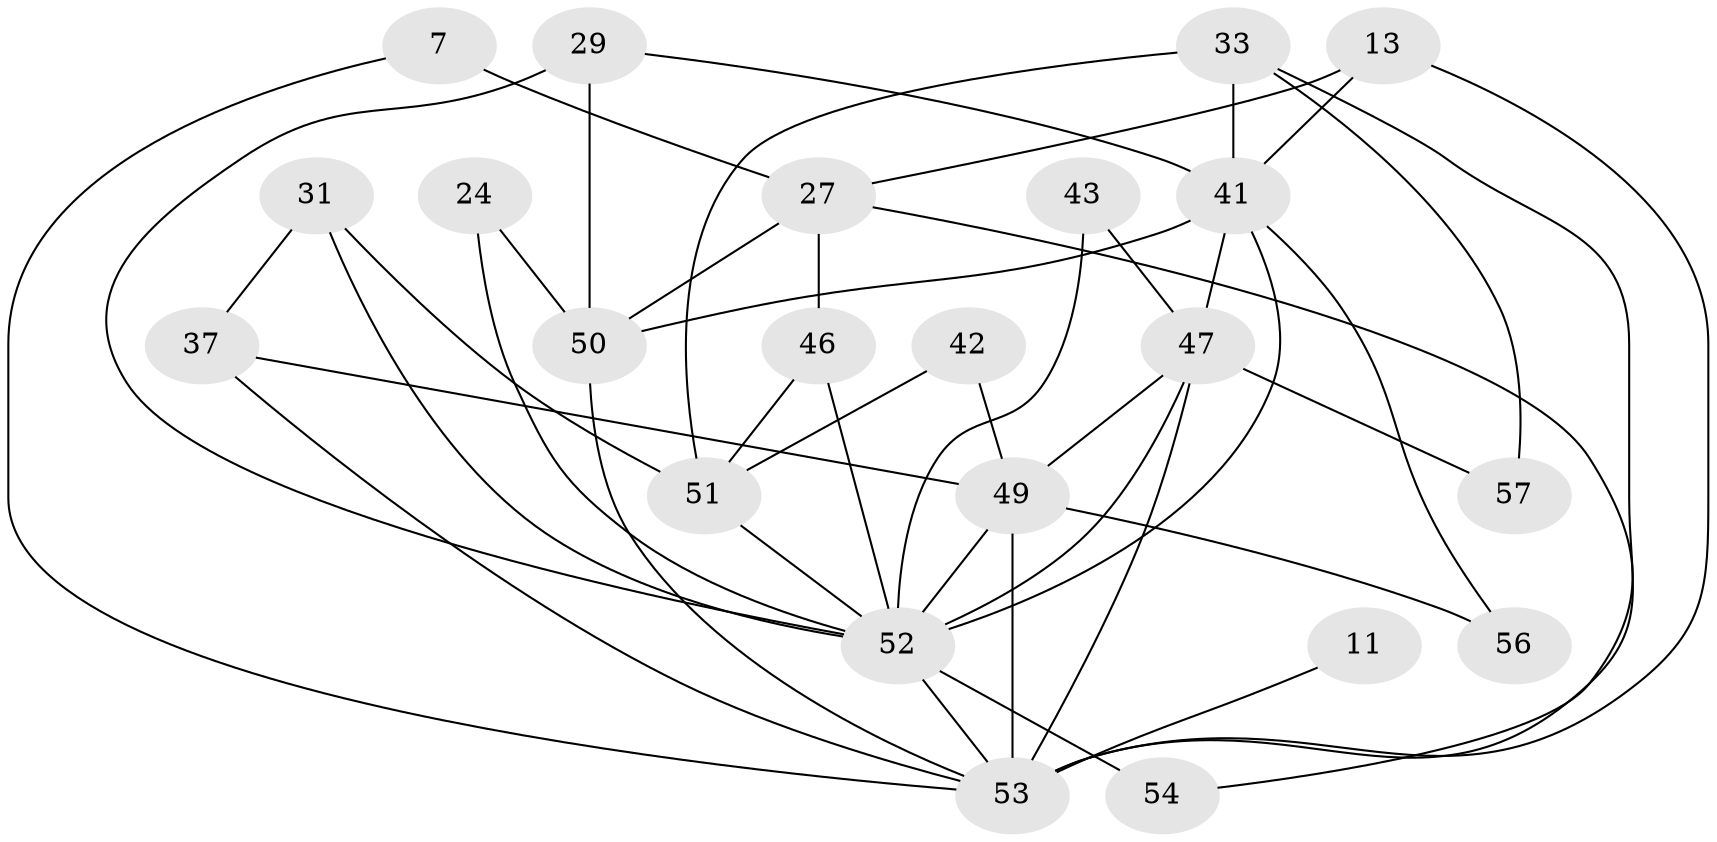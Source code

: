 // original degree distribution, {6: 0.14035087719298245, 5: 0.17543859649122806, 3: 0.3684210526315789, 7: 0.017543859649122806, 4: 0.22807017543859648, 2: 0.07017543859649122}
// Generated by graph-tools (version 1.1) at 2025/53/03/04/25 21:53:17]
// undirected, 22 vertices, 44 edges
graph export_dot {
graph [start="1"]
  node [color=gray90,style=filled];
  7;
  11;
  13;
  24;
  27 [super="+25"];
  29 [super="+10"];
  31 [super="+22+17"];
  33;
  37;
  41 [super="+32+35"];
  42;
  43;
  46 [super="+19"];
  47 [super="+30"];
  49 [super="+45"];
  50 [super="+1+21"];
  51 [super="+28"];
  52 [super="+36+39"];
  53 [super="+2+26+48"];
  54 [super="+44"];
  56;
  57 [super="+55"];
  7 -- 27 [weight=2];
  7 -- 53;
  11 -- 53 [weight=4];
  13 -- 27;
  13 -- 53;
  13 -- 41;
  24 -- 50;
  24 -- 52;
  27 -- 54;
  27 -- 46 [weight=2];
  27 -- 50 [weight=2];
  29 -- 52 [weight=2];
  29 -- 41;
  29 -- 50 [weight=2];
  31 -- 51 [weight=2];
  31 -- 52 [weight=2];
  31 -- 37 [weight=2];
  33 -- 51;
  33 -- 53;
  33 -- 57;
  33 -- 41;
  37 -- 49;
  37 -- 53;
  41 -- 47 [weight=2];
  41 -- 50 [weight=3];
  41 -- 52 [weight=2];
  41 -- 56;
  42 -- 49 [weight=2];
  42 -- 51;
  43 -- 47 [weight=2];
  43 -- 52;
  46 -- 51 [weight=3];
  46 -- 52 [weight=2];
  47 -- 57 [weight=3];
  47 -- 53 [weight=3];
  47 -- 52;
  47 -- 49;
  49 -- 52 [weight=3];
  49 -- 53 [weight=4];
  49 -- 56;
  50 -- 53 [weight=2];
  51 -- 52;
  52 -- 54 [weight=2];
  52 -- 53 [weight=3];
}
